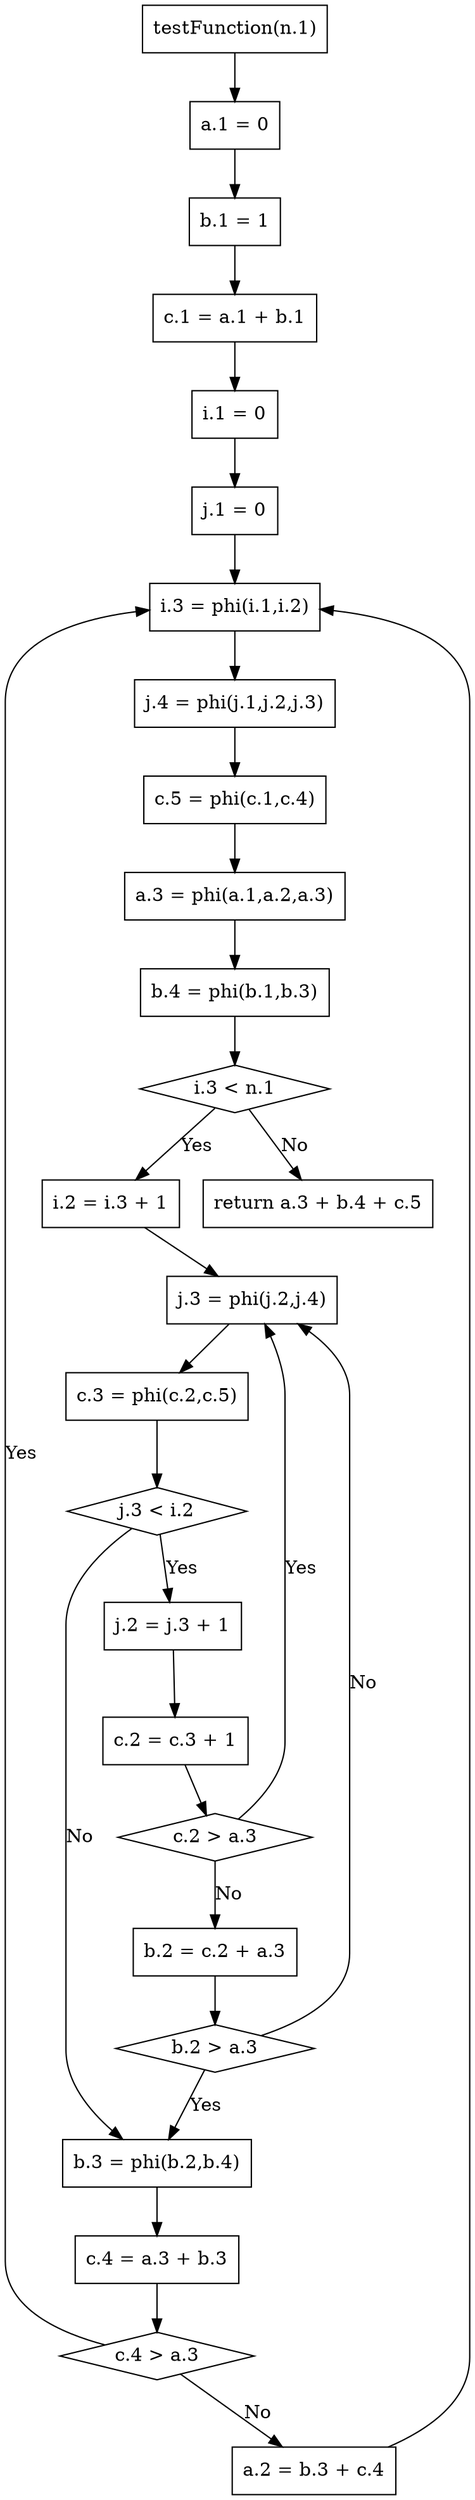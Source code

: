 digraph "gr" {
"1" ["label"="testFunction(n.1)","shape"="box"]
"2" ["label"="a.1 = 0","shape"="box"]
"3" ["label"="b.1 = 1","shape"="box"]
"4" ["label"="c.1 = a.1 + b.1","shape"="box"]
"5" ["label"="i.1 = 0","shape"="box"]
"6" ["label"="j.1 = 0","shape"="box"]

"7" ["label"="i.3 < n.1","shape"="diamond"]
"8" ["label"="i.2 = i.3 + 1","shape"="box"]

"9" ["label"="j.3 < i.2","shape"="diamond"]
"10" ["label"="j.2 = j.3 + 1","shape"="box"]
"11" ["label"="c.2 = c.3 + 1","shape"="box"]
"12" ["label"="c.2 > a.3","shape"="diamond"]
"13" ["label"="b.2 = c.2 + a.3","shape"="box"]
"14" ["label"="b.2 > a.3","shape"="diamond"]

"15" ["label"="j.3 = phi(j.2,j.4)","shape"="box"]
"16" ["label"="c.3 = phi(c.2,c.5)","shape"="box"]

"17" ["label"="b.3 = phi(b.2,b.4)","shape"="box"]
"18" ["label"="c.4 = a.3 + b.3","shape"="box"]
"19" ["label"="c.4 > a.3","shape"="diamond"]
"20" ["label"="a.2 = b.3 + c.4","shape"="box"]

"21" ["label"="i.3 = phi(i.1,i.2)","shape"="box"]
"22" ["label"="j.4 = phi(j.1,j.2,j.3)","shape"="box"]
"23" ["label"="c.5 = phi(c.1,c.4)","shape"="box"]
"24" ["label"="a.3 = phi(a.1,a.2,a.3)","shape"="box"]
"25" ["label"="b.4 = phi(b.1,b.3)","shape"="box"]

"26" ["label"="return a.3 + b.4 + c.5","shape"="box"]

"1" -> "2" ["label"=""]
"2" -> "3" ["label"=""]
"3" -> "4" ["label"=""]
"4" -> "5" ["label"=""]
"5" -> "6" ["label"=""]
"6" -> "21" ["label"=""]
"7" -> "8" ["label"="Yes"]
"7" -> "26" ["label"="No"]
"8" -> "15" ["label"=""]
"15" -> "16" ["label"=""]
"16" -> "9" ["label"=""]
"9" -> "10" ["label"="Yes"]
"9" -> "17" ["label"="No"]
"10" -> "11" ["label"=""]
"11" -> "12" ["label"=""]
"12" -> "15" ["label"="Yes"]
"12" -> "13" ["label"="No"]
"13" -> "14" ["label"=""]
"14" -> "17" ["label"="Yes"]
"14" -> "15" ["label"="No"]
"17" -> "18" ["label"=""]
"18" -> "19" ["label"=""]
"19" -> "21" ["label"="Yes"]
"19" -> "20" ["label"="No"]
"20" -> "21" ["label"=""]
"21" -> "22" ["label"=""]
"22" -> "23" ["label"=""]
"23" -> "24" ["label"=""]
"24" -> "25" ["label"=""]
"25" -> "7" ["label"=""]
}